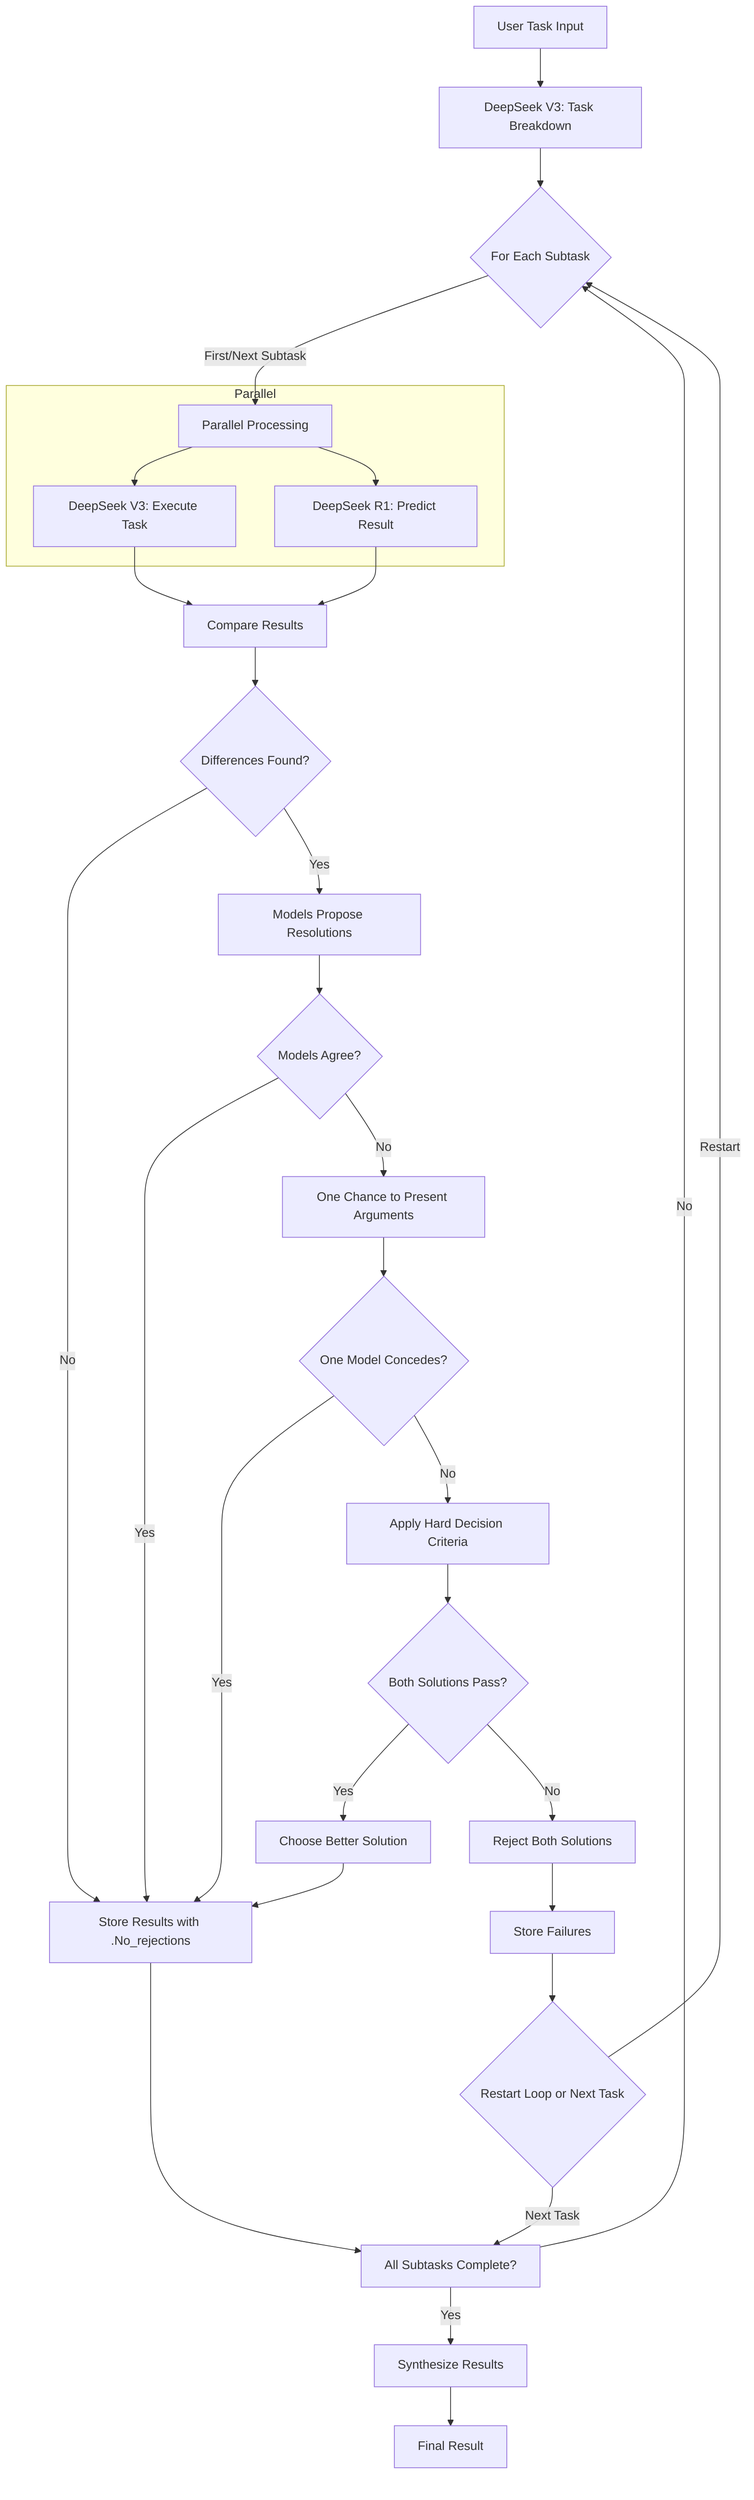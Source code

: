 flowchart TD
    A[User Task Input] --> B[DeepSeek V3: Task Breakdown]
    B --> C{For Each Subtask}
    C --> |First/Next Subtask| D[Parallel Processing]
    
    subgraph Parallel
        D --> E[DeepSeek V3: Execute Task]
        D --> F[DeepSeek R1: Predict Result]
    end
    
    E --> G[Compare Results]
    F --> G
    G --> H{Differences Found?}
    
    H --> |No| N[Store Results with .No_rejections]
    H --> |Yes| I[Models Propose Resolutions]
    
    I --> J{Models Agree?}
    J --> |Yes| N
    J --> |No| K[One Chance to Present Arguments]
    
    K --> L{One Model Concedes?}
    L --> |Yes| N
    L --> |No| M[Apply Hard Decision Criteria]
    
    M --> O{Both Solutions Pass?}
    O --> |Yes| P[Choose Better Solution]
    O --> |No| Q[Reject Both Solutions]
    
    P --> N
    Q --> R[Store Failures]
    R --> S{Restart Loop or Next Task}
    S --> |Restart| C
    S --> |Next Task| T[All Subtasks Complete?]
    
    N --> T
    T --> |No| C
    T --> |Yes| U[Synthesize Results]
    U --> V[Final Result]